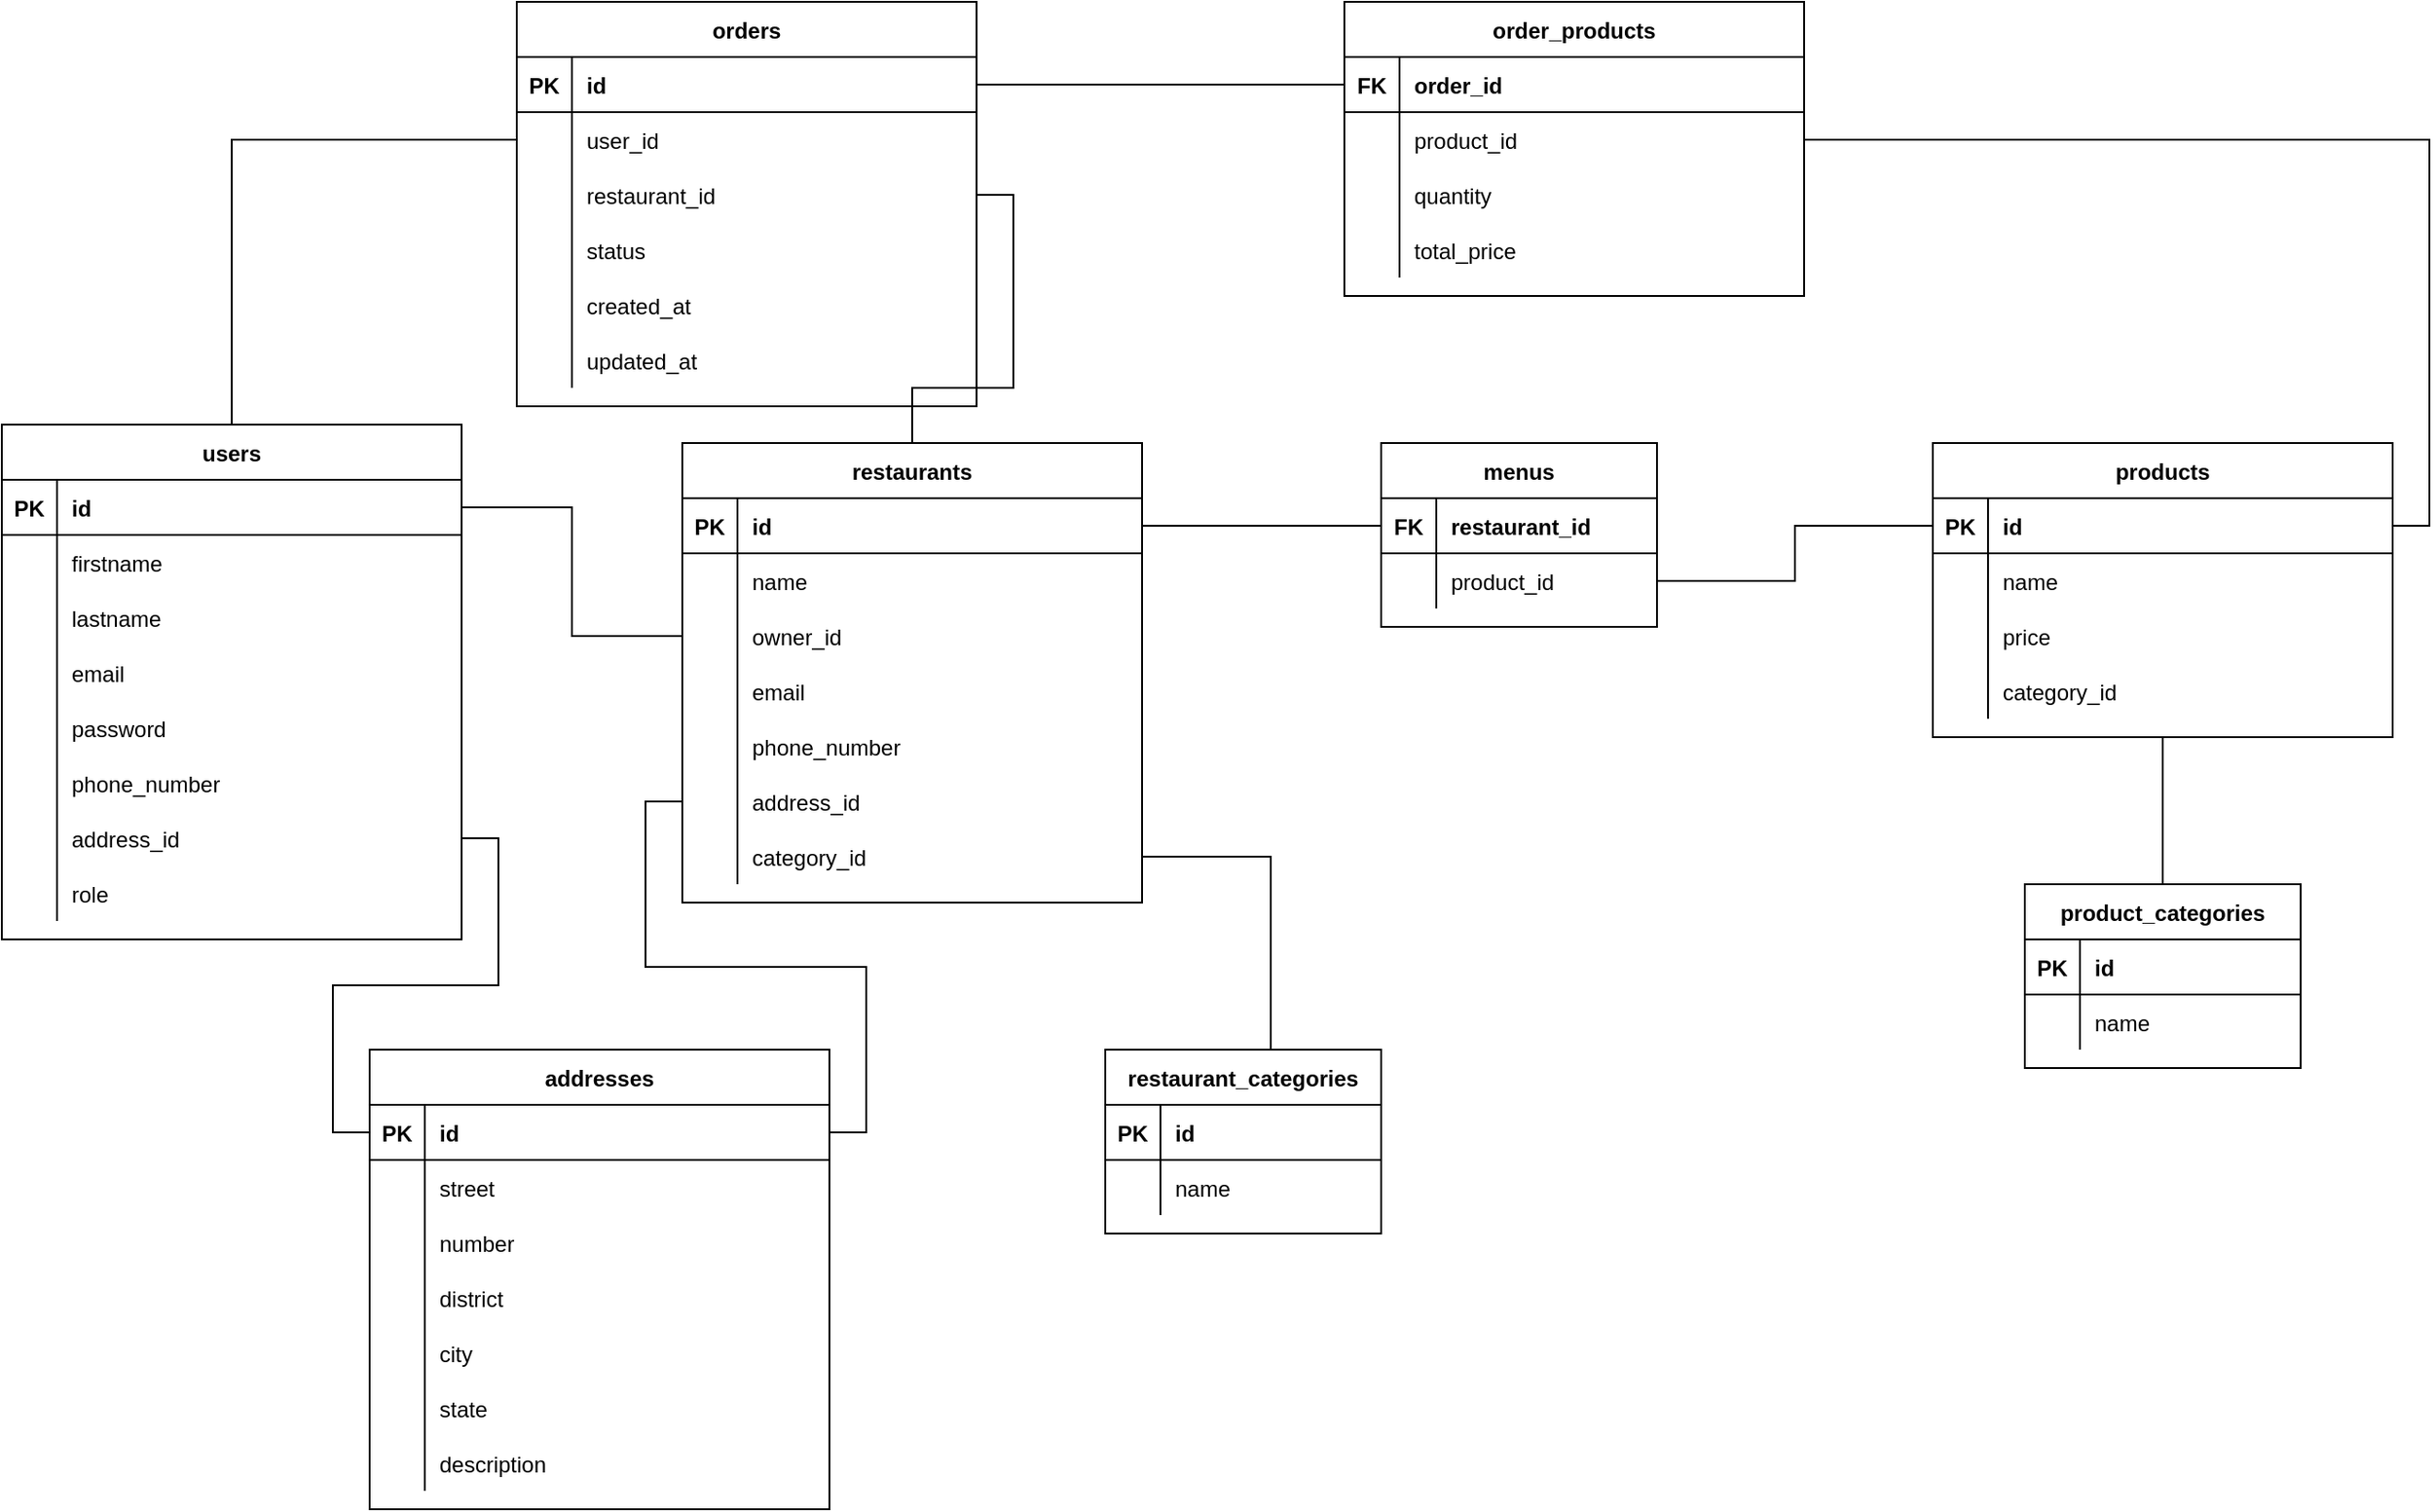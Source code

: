 <mxfile version="20.3.0" type="device"><diagram id="R2lEEEUBdFMjLlhIrx00" name="Page-1"><mxGraphModel dx="1422" dy="2005" grid="1" gridSize="10" guides="1" tooltips="1" connect="1" arrows="1" fold="1" page="1" pageScale="1" pageWidth="850" pageHeight="1100" math="0" shadow="0" extFonts="Permanent Marker^https://fonts.googleapis.com/css?family=Permanent+Marker"><root><mxCell id="0"/><mxCell id="1" parent="0"/><mxCell id="rzgzileHoGZaPPYOaRxn-5" style="edgeStyle=orthogonalEdgeStyle;rounded=0;orthogonalLoop=1;jettySize=auto;html=1;exitX=0.5;exitY=0;exitDx=0;exitDy=0;entryX=0;entryY=0.5;entryDx=0;entryDy=0;endArrow=none;endFill=0;" parent="1" source="C-vyLk0tnHw3VtMMgP7b-23" target="EgEjOuMI5N8hyrf9EpRV-122" edge="1"><mxGeometry relative="1" as="geometry"/></mxCell><mxCell id="C-vyLk0tnHw3VtMMgP7b-23" value="users" style="shape=table;startSize=30;container=1;collapsible=1;childLayout=tableLayout;fixedRows=1;rowLines=0;fontStyle=1;align=center;resizeLast=1;" parent="1" vertex="1"><mxGeometry x="120" y="120" width="250" height="280" as="geometry"/></mxCell><mxCell id="C-vyLk0tnHw3VtMMgP7b-24" value="" style="shape=partialRectangle;collapsible=0;dropTarget=0;pointerEvents=0;fillColor=none;points=[[0,0.5],[1,0.5]];portConstraint=eastwest;top=0;left=0;right=0;bottom=1;" parent="C-vyLk0tnHw3VtMMgP7b-23" vertex="1"><mxGeometry y="30" width="250" height="30" as="geometry"/></mxCell><mxCell id="C-vyLk0tnHw3VtMMgP7b-25" value="PK" style="shape=partialRectangle;overflow=hidden;connectable=0;fillColor=none;top=0;left=0;bottom=0;right=0;fontStyle=1;" parent="C-vyLk0tnHw3VtMMgP7b-24" vertex="1"><mxGeometry width="30" height="30" as="geometry"><mxRectangle width="30" height="30" as="alternateBounds"/></mxGeometry></mxCell><mxCell id="C-vyLk0tnHw3VtMMgP7b-26" value="id" style="shape=partialRectangle;overflow=hidden;connectable=0;fillColor=none;top=0;left=0;bottom=0;right=0;align=left;spacingLeft=6;fontStyle=1;" parent="C-vyLk0tnHw3VtMMgP7b-24" vertex="1"><mxGeometry x="30" width="220" height="30" as="geometry"><mxRectangle width="220" height="30" as="alternateBounds"/></mxGeometry></mxCell><mxCell id="C-vyLk0tnHw3VtMMgP7b-27" value="" style="shape=partialRectangle;collapsible=0;dropTarget=0;pointerEvents=0;fillColor=none;points=[[0,0.5],[1,0.5]];portConstraint=eastwest;top=0;left=0;right=0;bottom=0;" parent="C-vyLk0tnHw3VtMMgP7b-23" vertex="1"><mxGeometry y="60" width="250" height="30" as="geometry"/></mxCell><mxCell id="C-vyLk0tnHw3VtMMgP7b-28" value="" style="shape=partialRectangle;overflow=hidden;connectable=0;fillColor=none;top=0;left=0;bottom=0;right=0;" parent="C-vyLk0tnHw3VtMMgP7b-27" vertex="1"><mxGeometry width="30" height="30" as="geometry"><mxRectangle width="30" height="30" as="alternateBounds"/></mxGeometry></mxCell><mxCell id="C-vyLk0tnHw3VtMMgP7b-29" value="firstname" style="shape=partialRectangle;overflow=hidden;connectable=0;fillColor=none;top=0;left=0;bottom=0;right=0;align=left;spacingLeft=6;" parent="C-vyLk0tnHw3VtMMgP7b-27" vertex="1"><mxGeometry x="30" width="220" height="30" as="geometry"><mxRectangle width="220" height="30" as="alternateBounds"/></mxGeometry></mxCell><mxCell id="EgEjOuMI5N8hyrf9EpRV-8" value="" style="shape=partialRectangle;collapsible=0;dropTarget=0;pointerEvents=0;fillColor=none;points=[[0,0.5],[1,0.5]];portConstraint=eastwest;top=0;left=0;right=0;bottom=0;" parent="C-vyLk0tnHw3VtMMgP7b-23" vertex="1"><mxGeometry y="90" width="250" height="30" as="geometry"/></mxCell><mxCell id="EgEjOuMI5N8hyrf9EpRV-9" value="" style="shape=partialRectangle;overflow=hidden;connectable=0;fillColor=none;top=0;left=0;bottom=0;right=0;" parent="EgEjOuMI5N8hyrf9EpRV-8" vertex="1"><mxGeometry width="30" height="30" as="geometry"><mxRectangle width="30" height="30" as="alternateBounds"/></mxGeometry></mxCell><mxCell id="EgEjOuMI5N8hyrf9EpRV-10" value="lastname" style="shape=partialRectangle;overflow=hidden;connectable=0;fillColor=none;top=0;left=0;bottom=0;right=0;align=left;spacingLeft=6;" parent="EgEjOuMI5N8hyrf9EpRV-8" vertex="1"><mxGeometry x="30" width="220" height="30" as="geometry"><mxRectangle width="220" height="30" as="alternateBounds"/></mxGeometry></mxCell><mxCell id="EgEjOuMI5N8hyrf9EpRV-14" value="" style="shape=partialRectangle;collapsible=0;dropTarget=0;pointerEvents=0;fillColor=none;points=[[0,0.5],[1,0.5]];portConstraint=eastwest;top=0;left=0;right=0;bottom=0;" parent="C-vyLk0tnHw3VtMMgP7b-23" vertex="1"><mxGeometry y="120" width="250" height="30" as="geometry"/></mxCell><mxCell id="EgEjOuMI5N8hyrf9EpRV-15" value="" style="shape=partialRectangle;overflow=hidden;connectable=0;fillColor=none;top=0;left=0;bottom=0;right=0;" parent="EgEjOuMI5N8hyrf9EpRV-14" vertex="1"><mxGeometry width="30" height="30" as="geometry"><mxRectangle width="30" height="30" as="alternateBounds"/></mxGeometry></mxCell><mxCell id="EgEjOuMI5N8hyrf9EpRV-16" value="email" style="shape=partialRectangle;overflow=hidden;connectable=0;fillColor=none;top=0;left=0;bottom=0;right=0;align=left;spacingLeft=6;" parent="EgEjOuMI5N8hyrf9EpRV-14" vertex="1"><mxGeometry x="30" width="220" height="30" as="geometry"><mxRectangle width="220" height="30" as="alternateBounds"/></mxGeometry></mxCell><mxCell id="EgEjOuMI5N8hyrf9EpRV-17" value="" style="shape=partialRectangle;collapsible=0;dropTarget=0;pointerEvents=0;fillColor=none;points=[[0,0.5],[1,0.5]];portConstraint=eastwest;top=0;left=0;right=0;bottom=0;" parent="C-vyLk0tnHw3VtMMgP7b-23" vertex="1"><mxGeometry y="150" width="250" height="30" as="geometry"/></mxCell><mxCell id="EgEjOuMI5N8hyrf9EpRV-18" value="" style="shape=partialRectangle;overflow=hidden;connectable=0;fillColor=none;top=0;left=0;bottom=0;right=0;" parent="EgEjOuMI5N8hyrf9EpRV-17" vertex="1"><mxGeometry width="30" height="30" as="geometry"><mxRectangle width="30" height="30" as="alternateBounds"/></mxGeometry></mxCell><mxCell id="EgEjOuMI5N8hyrf9EpRV-19" value="password" style="shape=partialRectangle;overflow=hidden;connectable=0;fillColor=none;top=0;left=0;bottom=0;right=0;align=left;spacingLeft=6;" parent="EgEjOuMI5N8hyrf9EpRV-17" vertex="1"><mxGeometry x="30" width="220" height="30" as="geometry"><mxRectangle width="220" height="30" as="alternateBounds"/></mxGeometry></mxCell><mxCell id="EgEjOuMI5N8hyrf9EpRV-67" value="" style="shape=partialRectangle;collapsible=0;dropTarget=0;pointerEvents=0;fillColor=none;points=[[0,0.5],[1,0.5]];portConstraint=eastwest;top=0;left=0;right=0;bottom=0;" parent="C-vyLk0tnHw3VtMMgP7b-23" vertex="1"><mxGeometry y="180" width="250" height="30" as="geometry"/></mxCell><mxCell id="EgEjOuMI5N8hyrf9EpRV-68" value="" style="shape=partialRectangle;overflow=hidden;connectable=0;fillColor=none;top=0;left=0;bottom=0;right=0;" parent="EgEjOuMI5N8hyrf9EpRV-67" vertex="1"><mxGeometry width="30" height="30" as="geometry"><mxRectangle width="30" height="30" as="alternateBounds"/></mxGeometry></mxCell><mxCell id="EgEjOuMI5N8hyrf9EpRV-69" value="phone_number" style="shape=partialRectangle;overflow=hidden;connectable=0;fillColor=none;top=0;left=0;bottom=0;right=0;align=left;spacingLeft=6;" parent="EgEjOuMI5N8hyrf9EpRV-67" vertex="1"><mxGeometry x="30" width="220" height="30" as="geometry"><mxRectangle width="220" height="30" as="alternateBounds"/></mxGeometry></mxCell><mxCell id="EgEjOuMI5N8hyrf9EpRV-20" value="" style="shape=partialRectangle;collapsible=0;dropTarget=0;pointerEvents=0;fillColor=none;points=[[0,0.5],[1,0.5]];portConstraint=eastwest;top=0;left=0;right=0;bottom=0;" parent="C-vyLk0tnHw3VtMMgP7b-23" vertex="1"><mxGeometry y="210" width="250" height="30" as="geometry"/></mxCell><mxCell id="EgEjOuMI5N8hyrf9EpRV-21" value="" style="shape=partialRectangle;overflow=hidden;connectable=0;fillColor=none;top=0;left=0;bottom=0;right=0;" parent="EgEjOuMI5N8hyrf9EpRV-20" vertex="1"><mxGeometry width="30" height="30" as="geometry"><mxRectangle width="30" height="30" as="alternateBounds"/></mxGeometry></mxCell><mxCell id="EgEjOuMI5N8hyrf9EpRV-22" value="address_id" style="shape=partialRectangle;overflow=hidden;connectable=0;fillColor=none;top=0;left=0;bottom=0;right=0;align=left;spacingLeft=6;" parent="EgEjOuMI5N8hyrf9EpRV-20" vertex="1"><mxGeometry x="30" width="220" height="30" as="geometry"><mxRectangle width="220" height="30" as="alternateBounds"/></mxGeometry></mxCell><mxCell id="EgEjOuMI5N8hyrf9EpRV-42" value="" style="shape=partialRectangle;collapsible=0;dropTarget=0;pointerEvents=0;fillColor=none;points=[[0,0.5],[1,0.5]];portConstraint=eastwest;top=0;left=0;right=0;bottom=0;" parent="C-vyLk0tnHw3VtMMgP7b-23" vertex="1"><mxGeometry y="240" width="250" height="30" as="geometry"/></mxCell><mxCell id="EgEjOuMI5N8hyrf9EpRV-43" value="" style="shape=partialRectangle;overflow=hidden;connectable=0;fillColor=none;top=0;left=0;bottom=0;right=0;" parent="EgEjOuMI5N8hyrf9EpRV-42" vertex="1"><mxGeometry width="30" height="30" as="geometry"><mxRectangle width="30" height="30" as="alternateBounds"/></mxGeometry></mxCell><mxCell id="EgEjOuMI5N8hyrf9EpRV-44" value="role" style="shape=partialRectangle;overflow=hidden;connectable=0;fillColor=none;top=0;left=0;bottom=0;right=0;align=left;spacingLeft=6;" parent="EgEjOuMI5N8hyrf9EpRV-42" vertex="1"><mxGeometry x="30" width="220" height="30" as="geometry"><mxRectangle width="220" height="30" as="alternateBounds"/></mxGeometry></mxCell><mxCell id="rzgzileHoGZaPPYOaRxn-4" style="edgeStyle=orthogonalEdgeStyle;rounded=0;orthogonalLoop=1;jettySize=auto;html=1;entryX=1;entryY=0.5;entryDx=0;entryDy=0;endArrow=none;endFill=0;" parent="1" source="EgEjOuMI5N8hyrf9EpRV-23" target="EgEjOuMI5N8hyrf9EpRV-125" edge="1"><mxGeometry relative="1" as="geometry"><Array as="points"><mxPoint x="615" y="100"/><mxPoint x="670" y="100"/><mxPoint x="670" y="-5"/></Array></mxGeometry></mxCell><mxCell id="EgEjOuMI5N8hyrf9EpRV-23" value="restaurants" style="shape=table;startSize=30;container=1;collapsible=1;childLayout=tableLayout;fixedRows=1;rowLines=0;fontStyle=1;align=center;resizeLast=1;" parent="1" vertex="1"><mxGeometry x="490" y="130" width="250" height="250" as="geometry"/></mxCell><mxCell id="EgEjOuMI5N8hyrf9EpRV-24" value="" style="shape=partialRectangle;collapsible=0;dropTarget=0;pointerEvents=0;fillColor=none;points=[[0,0.5],[1,0.5]];portConstraint=eastwest;top=0;left=0;right=0;bottom=1;" parent="EgEjOuMI5N8hyrf9EpRV-23" vertex="1"><mxGeometry y="30" width="250" height="30" as="geometry"/></mxCell><mxCell id="EgEjOuMI5N8hyrf9EpRV-25" value="PK" style="shape=partialRectangle;overflow=hidden;connectable=0;fillColor=none;top=0;left=0;bottom=0;right=0;fontStyle=1;" parent="EgEjOuMI5N8hyrf9EpRV-24" vertex="1"><mxGeometry width="30" height="30" as="geometry"><mxRectangle width="30" height="30" as="alternateBounds"/></mxGeometry></mxCell><mxCell id="EgEjOuMI5N8hyrf9EpRV-26" value="id" style="shape=partialRectangle;overflow=hidden;connectable=0;fillColor=none;top=0;left=0;bottom=0;right=0;align=left;spacingLeft=6;fontStyle=1;" parent="EgEjOuMI5N8hyrf9EpRV-24" vertex="1"><mxGeometry x="30" width="220" height="30" as="geometry"><mxRectangle width="220" height="30" as="alternateBounds"/></mxGeometry></mxCell><mxCell id="EgEjOuMI5N8hyrf9EpRV-27" value="" style="shape=partialRectangle;collapsible=0;dropTarget=0;pointerEvents=0;fillColor=none;points=[[0,0.5],[1,0.5]];portConstraint=eastwest;top=0;left=0;right=0;bottom=0;" parent="EgEjOuMI5N8hyrf9EpRV-23" vertex="1"><mxGeometry y="60" width="250" height="30" as="geometry"/></mxCell><mxCell id="EgEjOuMI5N8hyrf9EpRV-28" value="" style="shape=partialRectangle;overflow=hidden;connectable=0;fillColor=none;top=0;left=0;bottom=0;right=0;" parent="EgEjOuMI5N8hyrf9EpRV-27" vertex="1"><mxGeometry width="30" height="30" as="geometry"><mxRectangle width="30" height="30" as="alternateBounds"/></mxGeometry></mxCell><mxCell id="EgEjOuMI5N8hyrf9EpRV-29" value="name" style="shape=partialRectangle;overflow=hidden;connectable=0;fillColor=none;top=0;left=0;bottom=0;right=0;align=left;spacingLeft=6;" parent="EgEjOuMI5N8hyrf9EpRV-27" vertex="1"><mxGeometry x="30" width="220" height="30" as="geometry"><mxRectangle width="220" height="30" as="alternateBounds"/></mxGeometry></mxCell><mxCell id="EgEjOuMI5N8hyrf9EpRV-30" value="" style="shape=partialRectangle;collapsible=0;dropTarget=0;pointerEvents=0;fillColor=none;points=[[0,0.5],[1,0.5]];portConstraint=eastwest;top=0;left=0;right=0;bottom=0;" parent="EgEjOuMI5N8hyrf9EpRV-23" vertex="1"><mxGeometry y="90" width="250" height="30" as="geometry"/></mxCell><mxCell id="EgEjOuMI5N8hyrf9EpRV-31" value="" style="shape=partialRectangle;overflow=hidden;connectable=0;fillColor=none;top=0;left=0;bottom=0;right=0;" parent="EgEjOuMI5N8hyrf9EpRV-30" vertex="1"><mxGeometry width="30" height="30" as="geometry"><mxRectangle width="30" height="30" as="alternateBounds"/></mxGeometry></mxCell><mxCell id="EgEjOuMI5N8hyrf9EpRV-32" value="owner_id" style="shape=partialRectangle;overflow=hidden;connectable=0;fillColor=none;top=0;left=0;bottom=0;right=0;align=left;spacingLeft=6;" parent="EgEjOuMI5N8hyrf9EpRV-30" vertex="1"><mxGeometry x="30" width="220" height="30" as="geometry"><mxRectangle width="220" height="30" as="alternateBounds"/></mxGeometry></mxCell><mxCell id="EgEjOuMI5N8hyrf9EpRV-33" value="" style="shape=partialRectangle;collapsible=0;dropTarget=0;pointerEvents=0;fillColor=none;points=[[0,0.5],[1,0.5]];portConstraint=eastwest;top=0;left=0;right=0;bottom=0;" parent="EgEjOuMI5N8hyrf9EpRV-23" vertex="1"><mxGeometry y="120" width="250" height="30" as="geometry"/></mxCell><mxCell id="EgEjOuMI5N8hyrf9EpRV-34" value="" style="shape=partialRectangle;overflow=hidden;connectable=0;fillColor=none;top=0;left=0;bottom=0;right=0;" parent="EgEjOuMI5N8hyrf9EpRV-33" vertex="1"><mxGeometry width="30" height="30" as="geometry"><mxRectangle width="30" height="30" as="alternateBounds"/></mxGeometry></mxCell><mxCell id="EgEjOuMI5N8hyrf9EpRV-35" value="email" style="shape=partialRectangle;overflow=hidden;connectable=0;fillColor=none;top=0;left=0;bottom=0;right=0;align=left;spacingLeft=6;" parent="EgEjOuMI5N8hyrf9EpRV-33" vertex="1"><mxGeometry x="30" width="220" height="30" as="geometry"><mxRectangle width="220" height="30" as="alternateBounds"/></mxGeometry></mxCell><mxCell id="EgEjOuMI5N8hyrf9EpRV-36" value="" style="shape=partialRectangle;collapsible=0;dropTarget=0;pointerEvents=0;fillColor=none;points=[[0,0.5],[1,0.5]];portConstraint=eastwest;top=0;left=0;right=0;bottom=0;" parent="EgEjOuMI5N8hyrf9EpRV-23" vertex="1"><mxGeometry y="150" width="250" height="30" as="geometry"/></mxCell><mxCell id="EgEjOuMI5N8hyrf9EpRV-37" value="" style="shape=partialRectangle;overflow=hidden;connectable=0;fillColor=none;top=0;left=0;bottom=0;right=0;" parent="EgEjOuMI5N8hyrf9EpRV-36" vertex="1"><mxGeometry width="30" height="30" as="geometry"><mxRectangle width="30" height="30" as="alternateBounds"/></mxGeometry></mxCell><mxCell id="EgEjOuMI5N8hyrf9EpRV-38" value="phone_number" style="shape=partialRectangle;overflow=hidden;connectable=0;fillColor=none;top=0;left=0;bottom=0;right=0;align=left;spacingLeft=6;" parent="EgEjOuMI5N8hyrf9EpRV-36" vertex="1"><mxGeometry x="30" width="220" height="30" as="geometry"><mxRectangle width="220" height="30" as="alternateBounds"/></mxGeometry></mxCell><mxCell id="EgEjOuMI5N8hyrf9EpRV-39" value="" style="shape=partialRectangle;collapsible=0;dropTarget=0;pointerEvents=0;fillColor=none;points=[[0,0.5],[1,0.5]];portConstraint=eastwest;top=0;left=0;right=0;bottom=0;" parent="EgEjOuMI5N8hyrf9EpRV-23" vertex="1"><mxGeometry y="180" width="250" height="30" as="geometry"/></mxCell><mxCell id="EgEjOuMI5N8hyrf9EpRV-40" value="" style="shape=partialRectangle;overflow=hidden;connectable=0;fillColor=none;top=0;left=0;bottom=0;right=0;" parent="EgEjOuMI5N8hyrf9EpRV-39" vertex="1"><mxGeometry width="30" height="30" as="geometry"><mxRectangle width="30" height="30" as="alternateBounds"/></mxGeometry></mxCell><mxCell id="EgEjOuMI5N8hyrf9EpRV-41" value="address_id" style="shape=partialRectangle;overflow=hidden;connectable=0;fillColor=none;top=0;left=0;bottom=0;right=0;align=left;spacingLeft=6;" parent="EgEjOuMI5N8hyrf9EpRV-39" vertex="1"><mxGeometry x="30" width="220" height="30" as="geometry"><mxRectangle width="220" height="30" as="alternateBounds"/></mxGeometry></mxCell><mxCell id="EgEjOuMI5N8hyrf9EpRV-89" value="" style="shape=partialRectangle;collapsible=0;dropTarget=0;pointerEvents=0;fillColor=none;points=[[0,0.5],[1,0.5]];portConstraint=eastwest;top=0;left=0;right=0;bottom=0;" parent="EgEjOuMI5N8hyrf9EpRV-23" vertex="1"><mxGeometry y="210" width="250" height="30" as="geometry"/></mxCell><mxCell id="EgEjOuMI5N8hyrf9EpRV-90" value="" style="shape=partialRectangle;overflow=hidden;connectable=0;fillColor=none;top=0;left=0;bottom=0;right=0;" parent="EgEjOuMI5N8hyrf9EpRV-89" vertex="1"><mxGeometry width="30" height="30" as="geometry"><mxRectangle width="30" height="30" as="alternateBounds"/></mxGeometry></mxCell><mxCell id="EgEjOuMI5N8hyrf9EpRV-91" value="category_id" style="shape=partialRectangle;overflow=hidden;connectable=0;fillColor=none;top=0;left=0;bottom=0;right=0;align=left;spacingLeft=6;" parent="EgEjOuMI5N8hyrf9EpRV-89" vertex="1"><mxGeometry x="30" width="220" height="30" as="geometry"><mxRectangle width="220" height="30" as="alternateBounds"/></mxGeometry></mxCell><mxCell id="EgEjOuMI5N8hyrf9EpRV-45" value="addresses" style="shape=table;startSize=30;container=1;collapsible=1;childLayout=tableLayout;fixedRows=1;rowLines=0;fontStyle=1;align=center;resizeLast=1;" parent="1" vertex="1"><mxGeometry x="320" y="460" width="250" height="250" as="geometry"/></mxCell><mxCell id="EgEjOuMI5N8hyrf9EpRV-46" value="" style="shape=partialRectangle;collapsible=0;dropTarget=0;pointerEvents=0;fillColor=none;points=[[0,0.5],[1,0.5]];portConstraint=eastwest;top=0;left=0;right=0;bottom=1;" parent="EgEjOuMI5N8hyrf9EpRV-45" vertex="1"><mxGeometry y="30" width="250" height="30" as="geometry"/></mxCell><mxCell id="EgEjOuMI5N8hyrf9EpRV-47" value="PK" style="shape=partialRectangle;overflow=hidden;connectable=0;fillColor=none;top=0;left=0;bottom=0;right=0;fontStyle=1;" parent="EgEjOuMI5N8hyrf9EpRV-46" vertex="1"><mxGeometry width="30" height="30" as="geometry"><mxRectangle width="30" height="30" as="alternateBounds"/></mxGeometry></mxCell><mxCell id="EgEjOuMI5N8hyrf9EpRV-48" value="id" style="shape=partialRectangle;overflow=hidden;connectable=0;fillColor=none;top=0;left=0;bottom=0;right=0;align=left;spacingLeft=6;fontStyle=1;" parent="EgEjOuMI5N8hyrf9EpRV-46" vertex="1"><mxGeometry x="30" width="220" height="30" as="geometry"><mxRectangle width="220" height="30" as="alternateBounds"/></mxGeometry></mxCell><mxCell id="EgEjOuMI5N8hyrf9EpRV-49" value="" style="shape=partialRectangle;collapsible=0;dropTarget=0;pointerEvents=0;fillColor=none;points=[[0,0.5],[1,0.5]];portConstraint=eastwest;top=0;left=0;right=0;bottom=0;" parent="EgEjOuMI5N8hyrf9EpRV-45" vertex="1"><mxGeometry y="60" width="250" height="30" as="geometry"/></mxCell><mxCell id="EgEjOuMI5N8hyrf9EpRV-50" value="" style="shape=partialRectangle;overflow=hidden;connectable=0;fillColor=none;top=0;left=0;bottom=0;right=0;" parent="EgEjOuMI5N8hyrf9EpRV-49" vertex="1"><mxGeometry width="30" height="30" as="geometry"><mxRectangle width="30" height="30" as="alternateBounds"/></mxGeometry></mxCell><mxCell id="EgEjOuMI5N8hyrf9EpRV-51" value="street" style="shape=partialRectangle;overflow=hidden;connectable=0;fillColor=none;top=0;left=0;bottom=0;right=0;align=left;spacingLeft=6;" parent="EgEjOuMI5N8hyrf9EpRV-49" vertex="1"><mxGeometry x="30" width="220" height="30" as="geometry"><mxRectangle width="220" height="30" as="alternateBounds"/></mxGeometry></mxCell><mxCell id="EgEjOuMI5N8hyrf9EpRV-52" value="" style="shape=partialRectangle;collapsible=0;dropTarget=0;pointerEvents=0;fillColor=none;points=[[0,0.5],[1,0.5]];portConstraint=eastwest;top=0;left=0;right=0;bottom=0;" parent="EgEjOuMI5N8hyrf9EpRV-45" vertex="1"><mxGeometry y="90" width="250" height="30" as="geometry"/></mxCell><mxCell id="EgEjOuMI5N8hyrf9EpRV-53" value="" style="shape=partialRectangle;overflow=hidden;connectable=0;fillColor=none;top=0;left=0;bottom=0;right=0;" parent="EgEjOuMI5N8hyrf9EpRV-52" vertex="1"><mxGeometry width="30" height="30" as="geometry"><mxRectangle width="30" height="30" as="alternateBounds"/></mxGeometry></mxCell><mxCell id="EgEjOuMI5N8hyrf9EpRV-54" value="number" style="shape=partialRectangle;overflow=hidden;connectable=0;fillColor=none;top=0;left=0;bottom=0;right=0;align=left;spacingLeft=6;" parent="EgEjOuMI5N8hyrf9EpRV-52" vertex="1"><mxGeometry x="30" width="220" height="30" as="geometry"><mxRectangle width="220" height="30" as="alternateBounds"/></mxGeometry></mxCell><mxCell id="EgEjOuMI5N8hyrf9EpRV-55" value="" style="shape=partialRectangle;collapsible=0;dropTarget=0;pointerEvents=0;fillColor=none;points=[[0,0.5],[1,0.5]];portConstraint=eastwest;top=0;left=0;right=0;bottom=0;" parent="EgEjOuMI5N8hyrf9EpRV-45" vertex="1"><mxGeometry y="120" width="250" height="30" as="geometry"/></mxCell><mxCell id="EgEjOuMI5N8hyrf9EpRV-56" value="" style="shape=partialRectangle;overflow=hidden;connectable=0;fillColor=none;top=0;left=0;bottom=0;right=0;" parent="EgEjOuMI5N8hyrf9EpRV-55" vertex="1"><mxGeometry width="30" height="30" as="geometry"><mxRectangle width="30" height="30" as="alternateBounds"/></mxGeometry></mxCell><mxCell id="EgEjOuMI5N8hyrf9EpRV-57" value="district" style="shape=partialRectangle;overflow=hidden;connectable=0;fillColor=none;top=0;left=0;bottom=0;right=0;align=left;spacingLeft=6;" parent="EgEjOuMI5N8hyrf9EpRV-55" vertex="1"><mxGeometry x="30" width="220" height="30" as="geometry"><mxRectangle width="220" height="30" as="alternateBounds"/></mxGeometry></mxCell><mxCell id="EgEjOuMI5N8hyrf9EpRV-58" value="" style="shape=partialRectangle;collapsible=0;dropTarget=0;pointerEvents=0;fillColor=none;points=[[0,0.5],[1,0.5]];portConstraint=eastwest;top=0;left=0;right=0;bottom=0;" parent="EgEjOuMI5N8hyrf9EpRV-45" vertex="1"><mxGeometry y="150" width="250" height="30" as="geometry"/></mxCell><mxCell id="EgEjOuMI5N8hyrf9EpRV-59" value="" style="shape=partialRectangle;overflow=hidden;connectable=0;fillColor=none;top=0;left=0;bottom=0;right=0;" parent="EgEjOuMI5N8hyrf9EpRV-58" vertex="1"><mxGeometry width="30" height="30" as="geometry"><mxRectangle width="30" height="30" as="alternateBounds"/></mxGeometry></mxCell><mxCell id="EgEjOuMI5N8hyrf9EpRV-60" value="city" style="shape=partialRectangle;overflow=hidden;connectable=0;fillColor=none;top=0;left=0;bottom=0;right=0;align=left;spacingLeft=6;" parent="EgEjOuMI5N8hyrf9EpRV-58" vertex="1"><mxGeometry x="30" width="220" height="30" as="geometry"><mxRectangle width="220" height="30" as="alternateBounds"/></mxGeometry></mxCell><mxCell id="EgEjOuMI5N8hyrf9EpRV-61" value="" style="shape=partialRectangle;collapsible=0;dropTarget=0;pointerEvents=0;fillColor=none;points=[[0,0.5],[1,0.5]];portConstraint=eastwest;top=0;left=0;right=0;bottom=0;" parent="EgEjOuMI5N8hyrf9EpRV-45" vertex="1"><mxGeometry y="180" width="250" height="30" as="geometry"/></mxCell><mxCell id="EgEjOuMI5N8hyrf9EpRV-62" value="" style="shape=partialRectangle;overflow=hidden;connectable=0;fillColor=none;top=0;left=0;bottom=0;right=0;" parent="EgEjOuMI5N8hyrf9EpRV-61" vertex="1"><mxGeometry width="30" height="30" as="geometry"><mxRectangle width="30" height="30" as="alternateBounds"/></mxGeometry></mxCell><mxCell id="EgEjOuMI5N8hyrf9EpRV-63" value="state" style="shape=partialRectangle;overflow=hidden;connectable=0;fillColor=none;top=0;left=0;bottom=0;right=0;align=left;spacingLeft=6;" parent="EgEjOuMI5N8hyrf9EpRV-61" vertex="1"><mxGeometry x="30" width="220" height="30" as="geometry"><mxRectangle width="220" height="30" as="alternateBounds"/></mxGeometry></mxCell><mxCell id="EgEjOuMI5N8hyrf9EpRV-64" value="" style="shape=partialRectangle;collapsible=0;dropTarget=0;pointerEvents=0;fillColor=none;points=[[0,0.5],[1,0.5]];portConstraint=eastwest;top=0;left=0;right=0;bottom=0;" parent="EgEjOuMI5N8hyrf9EpRV-45" vertex="1"><mxGeometry y="210" width="250" height="30" as="geometry"/></mxCell><mxCell id="EgEjOuMI5N8hyrf9EpRV-65" value="" style="shape=partialRectangle;overflow=hidden;connectable=0;fillColor=none;top=0;left=0;bottom=0;right=0;" parent="EgEjOuMI5N8hyrf9EpRV-64" vertex="1"><mxGeometry width="30" height="30" as="geometry"><mxRectangle width="30" height="30" as="alternateBounds"/></mxGeometry></mxCell><mxCell id="EgEjOuMI5N8hyrf9EpRV-66" value="description" style="shape=partialRectangle;overflow=hidden;connectable=0;fillColor=none;top=0;left=0;bottom=0;right=0;align=left;spacingLeft=6;" parent="EgEjOuMI5N8hyrf9EpRV-64" vertex="1"><mxGeometry x="30" width="220" height="30" as="geometry"><mxRectangle width="220" height="30" as="alternateBounds"/></mxGeometry></mxCell><mxCell id="EgEjOuMI5N8hyrf9EpRV-70" value="menus" style="shape=table;startSize=30;container=1;collapsible=1;childLayout=tableLayout;fixedRows=1;rowLines=0;fontStyle=1;align=center;resizeLast=1;" parent="1" vertex="1"><mxGeometry x="870" y="130" width="150.0" height="100" as="geometry"/></mxCell><mxCell id="EgEjOuMI5N8hyrf9EpRV-71" value="" style="shape=partialRectangle;collapsible=0;dropTarget=0;pointerEvents=0;fillColor=none;points=[[0,0.5],[1,0.5]];portConstraint=eastwest;top=0;left=0;right=0;bottom=1;" parent="EgEjOuMI5N8hyrf9EpRV-70" vertex="1"><mxGeometry y="30" width="150.0" height="30" as="geometry"/></mxCell><mxCell id="EgEjOuMI5N8hyrf9EpRV-72" value="FK" style="shape=partialRectangle;overflow=hidden;connectable=0;fillColor=none;top=0;left=0;bottom=0;right=0;fontStyle=1;" parent="EgEjOuMI5N8hyrf9EpRV-71" vertex="1"><mxGeometry width="30" height="30" as="geometry"><mxRectangle width="30" height="30" as="alternateBounds"/></mxGeometry></mxCell><mxCell id="EgEjOuMI5N8hyrf9EpRV-73" value="restaurant_id" style="shape=partialRectangle;overflow=hidden;connectable=0;fillColor=none;top=0;left=0;bottom=0;right=0;align=left;spacingLeft=6;fontStyle=1;" parent="EgEjOuMI5N8hyrf9EpRV-71" vertex="1"><mxGeometry x="30" width="120.0" height="30" as="geometry"><mxRectangle width="120.0" height="30" as="alternateBounds"/></mxGeometry></mxCell><mxCell id="EgEjOuMI5N8hyrf9EpRV-74" value="" style="shape=partialRectangle;collapsible=0;dropTarget=0;pointerEvents=0;fillColor=none;points=[[0,0.5],[1,0.5]];portConstraint=eastwest;top=0;left=0;right=0;bottom=0;" parent="EgEjOuMI5N8hyrf9EpRV-70" vertex="1"><mxGeometry y="60" width="150.0" height="30" as="geometry"/></mxCell><mxCell id="EgEjOuMI5N8hyrf9EpRV-75" value="" style="shape=partialRectangle;overflow=hidden;connectable=0;fillColor=none;top=0;left=0;bottom=0;right=0;" parent="EgEjOuMI5N8hyrf9EpRV-74" vertex="1"><mxGeometry width="30" height="30" as="geometry"><mxRectangle width="30" height="30" as="alternateBounds"/></mxGeometry></mxCell><mxCell id="EgEjOuMI5N8hyrf9EpRV-76" value="product_id" style="shape=partialRectangle;overflow=hidden;connectable=0;fillColor=none;top=0;left=0;bottom=0;right=0;align=left;spacingLeft=6;" parent="EgEjOuMI5N8hyrf9EpRV-74" vertex="1"><mxGeometry x="30" width="120.0" height="30" as="geometry"><mxRectangle width="120.0" height="30" as="alternateBounds"/></mxGeometry></mxCell><mxCell id="EgEjOuMI5N8hyrf9EpRV-93" value="order_products" style="shape=table;startSize=30;container=1;collapsible=1;childLayout=tableLayout;fixedRows=1;rowLines=0;fontStyle=1;align=center;resizeLast=1;" parent="1" vertex="1"><mxGeometry x="850" y="-110" width="250" height="160" as="geometry"/></mxCell><mxCell id="EgEjOuMI5N8hyrf9EpRV-94" value="" style="shape=partialRectangle;collapsible=0;dropTarget=0;pointerEvents=0;fillColor=none;points=[[0,0.5],[1,0.5]];portConstraint=eastwest;top=0;left=0;right=0;bottom=1;" parent="EgEjOuMI5N8hyrf9EpRV-93" vertex="1"><mxGeometry y="30" width="250" height="30" as="geometry"/></mxCell><mxCell id="EgEjOuMI5N8hyrf9EpRV-95" value="FK" style="shape=partialRectangle;overflow=hidden;connectable=0;fillColor=none;top=0;left=0;bottom=0;right=0;fontStyle=1;" parent="EgEjOuMI5N8hyrf9EpRV-94" vertex="1"><mxGeometry width="30" height="30" as="geometry"><mxRectangle width="30" height="30" as="alternateBounds"/></mxGeometry></mxCell><mxCell id="EgEjOuMI5N8hyrf9EpRV-96" value="order_id" style="shape=partialRectangle;overflow=hidden;connectable=0;fillColor=none;top=0;left=0;bottom=0;right=0;align=left;spacingLeft=6;fontStyle=1;" parent="EgEjOuMI5N8hyrf9EpRV-94" vertex="1"><mxGeometry x="30" width="220" height="30" as="geometry"><mxRectangle width="220" height="30" as="alternateBounds"/></mxGeometry></mxCell><mxCell id="EgEjOuMI5N8hyrf9EpRV-97" value="" style="shape=partialRectangle;collapsible=0;dropTarget=0;pointerEvents=0;fillColor=none;points=[[0,0.5],[1,0.5]];portConstraint=eastwest;top=0;left=0;right=0;bottom=0;" parent="EgEjOuMI5N8hyrf9EpRV-93" vertex="1"><mxGeometry y="60" width="250" height="30" as="geometry"/></mxCell><mxCell id="EgEjOuMI5N8hyrf9EpRV-98" value="" style="shape=partialRectangle;overflow=hidden;connectable=0;fillColor=none;top=0;left=0;bottom=0;right=0;" parent="EgEjOuMI5N8hyrf9EpRV-97" vertex="1"><mxGeometry width="30" height="30" as="geometry"><mxRectangle width="30" height="30" as="alternateBounds"/></mxGeometry></mxCell><mxCell id="EgEjOuMI5N8hyrf9EpRV-99" value="product_id" style="shape=partialRectangle;overflow=hidden;connectable=0;fillColor=none;top=0;left=0;bottom=0;right=0;align=left;spacingLeft=6;" parent="EgEjOuMI5N8hyrf9EpRV-97" vertex="1"><mxGeometry x="30" width="220" height="30" as="geometry"><mxRectangle width="220" height="30" as="alternateBounds"/></mxGeometry></mxCell><mxCell id="EgEjOuMI5N8hyrf9EpRV-100" value="" style="shape=partialRectangle;collapsible=0;dropTarget=0;pointerEvents=0;fillColor=none;points=[[0,0.5],[1,0.5]];portConstraint=eastwest;top=0;left=0;right=0;bottom=0;" parent="EgEjOuMI5N8hyrf9EpRV-93" vertex="1"><mxGeometry y="90" width="250" height="30" as="geometry"/></mxCell><mxCell id="EgEjOuMI5N8hyrf9EpRV-101" value="" style="shape=partialRectangle;overflow=hidden;connectable=0;fillColor=none;top=0;left=0;bottom=0;right=0;" parent="EgEjOuMI5N8hyrf9EpRV-100" vertex="1"><mxGeometry width="30" height="30" as="geometry"><mxRectangle width="30" height="30" as="alternateBounds"/></mxGeometry></mxCell><mxCell id="EgEjOuMI5N8hyrf9EpRV-102" value="quantity" style="shape=partialRectangle;overflow=hidden;connectable=0;fillColor=none;top=0;left=0;bottom=0;right=0;align=left;spacingLeft=6;" parent="EgEjOuMI5N8hyrf9EpRV-100" vertex="1"><mxGeometry x="30" width="220" height="30" as="geometry"><mxRectangle width="220" height="30" as="alternateBounds"/></mxGeometry></mxCell><mxCell id="EgEjOuMI5N8hyrf9EpRV-149" value="" style="shape=partialRectangle;collapsible=0;dropTarget=0;pointerEvents=0;fillColor=none;points=[[0,0.5],[1,0.5]];portConstraint=eastwest;top=0;left=0;right=0;bottom=0;" parent="EgEjOuMI5N8hyrf9EpRV-93" vertex="1"><mxGeometry y="120" width="250" height="30" as="geometry"/></mxCell><mxCell id="EgEjOuMI5N8hyrf9EpRV-150" value="" style="shape=partialRectangle;overflow=hidden;connectable=0;fillColor=none;top=0;left=0;bottom=0;right=0;" parent="EgEjOuMI5N8hyrf9EpRV-149" vertex="1"><mxGeometry width="30" height="30" as="geometry"><mxRectangle width="30" height="30" as="alternateBounds"/></mxGeometry></mxCell><mxCell id="EgEjOuMI5N8hyrf9EpRV-151" value="total_price" style="shape=partialRectangle;overflow=hidden;connectable=0;fillColor=none;top=0;left=0;bottom=0;right=0;align=left;spacingLeft=6;" parent="EgEjOuMI5N8hyrf9EpRV-149" vertex="1"><mxGeometry x="30" width="220" height="30" as="geometry"><mxRectangle width="220" height="30" as="alternateBounds"/></mxGeometry></mxCell><mxCell id="EgEjOuMI5N8hyrf9EpRV-103" value="products" style="shape=table;startSize=30;container=1;collapsible=1;childLayout=tableLayout;fixedRows=1;rowLines=0;fontStyle=1;align=center;resizeLast=1;" parent="1" vertex="1"><mxGeometry x="1170" y="130" width="250" height="160" as="geometry"/></mxCell><mxCell id="EgEjOuMI5N8hyrf9EpRV-104" value="" style="shape=partialRectangle;collapsible=0;dropTarget=0;pointerEvents=0;fillColor=none;points=[[0,0.5],[1,0.5]];portConstraint=eastwest;top=0;left=0;right=0;bottom=1;" parent="EgEjOuMI5N8hyrf9EpRV-103" vertex="1"><mxGeometry y="30" width="250" height="30" as="geometry"/></mxCell><mxCell id="EgEjOuMI5N8hyrf9EpRV-105" value="PK" style="shape=partialRectangle;overflow=hidden;connectable=0;fillColor=none;top=0;left=0;bottom=0;right=0;fontStyle=1;" parent="EgEjOuMI5N8hyrf9EpRV-104" vertex="1"><mxGeometry width="30" height="30" as="geometry"><mxRectangle width="30" height="30" as="alternateBounds"/></mxGeometry></mxCell><mxCell id="EgEjOuMI5N8hyrf9EpRV-106" value="id" style="shape=partialRectangle;overflow=hidden;connectable=0;fillColor=none;top=0;left=0;bottom=0;right=0;align=left;spacingLeft=6;fontStyle=1;" parent="EgEjOuMI5N8hyrf9EpRV-104" vertex="1"><mxGeometry x="30" width="220" height="30" as="geometry"><mxRectangle width="220" height="30" as="alternateBounds"/></mxGeometry></mxCell><mxCell id="EgEjOuMI5N8hyrf9EpRV-107" value="" style="shape=partialRectangle;collapsible=0;dropTarget=0;pointerEvents=0;fillColor=none;points=[[0,0.5],[1,0.5]];portConstraint=eastwest;top=0;left=0;right=0;bottom=0;" parent="EgEjOuMI5N8hyrf9EpRV-103" vertex="1"><mxGeometry y="60" width="250" height="30" as="geometry"/></mxCell><mxCell id="EgEjOuMI5N8hyrf9EpRV-108" value="" style="shape=partialRectangle;overflow=hidden;connectable=0;fillColor=none;top=0;left=0;bottom=0;right=0;" parent="EgEjOuMI5N8hyrf9EpRV-107" vertex="1"><mxGeometry width="30" height="30" as="geometry"><mxRectangle width="30" height="30" as="alternateBounds"/></mxGeometry></mxCell><mxCell id="EgEjOuMI5N8hyrf9EpRV-109" value="name" style="shape=partialRectangle;overflow=hidden;connectable=0;fillColor=none;top=0;left=0;bottom=0;right=0;align=left;spacingLeft=6;" parent="EgEjOuMI5N8hyrf9EpRV-107" vertex="1"><mxGeometry x="30" width="220" height="30" as="geometry"><mxRectangle width="220" height="30" as="alternateBounds"/></mxGeometry></mxCell><mxCell id="EgEjOuMI5N8hyrf9EpRV-110" value="" style="shape=partialRectangle;collapsible=0;dropTarget=0;pointerEvents=0;fillColor=none;points=[[0,0.5],[1,0.5]];portConstraint=eastwest;top=0;left=0;right=0;bottom=0;" parent="EgEjOuMI5N8hyrf9EpRV-103" vertex="1"><mxGeometry y="90" width="250" height="30" as="geometry"/></mxCell><mxCell id="EgEjOuMI5N8hyrf9EpRV-111" value="" style="shape=partialRectangle;overflow=hidden;connectable=0;fillColor=none;top=0;left=0;bottom=0;right=0;" parent="EgEjOuMI5N8hyrf9EpRV-110" vertex="1"><mxGeometry width="30" height="30" as="geometry"><mxRectangle width="30" height="30" as="alternateBounds"/></mxGeometry></mxCell><mxCell id="EgEjOuMI5N8hyrf9EpRV-112" value="price" style="shape=partialRectangle;overflow=hidden;connectable=0;fillColor=none;top=0;left=0;bottom=0;right=0;align=left;spacingLeft=6;" parent="EgEjOuMI5N8hyrf9EpRV-110" vertex="1"><mxGeometry x="30" width="220" height="30" as="geometry"><mxRectangle width="220" height="30" as="alternateBounds"/></mxGeometry></mxCell><mxCell id="rzgzileHoGZaPPYOaRxn-21" value="" style="shape=partialRectangle;collapsible=0;dropTarget=0;pointerEvents=0;fillColor=none;points=[[0,0.5],[1,0.5]];portConstraint=eastwest;top=0;left=0;right=0;bottom=0;" parent="EgEjOuMI5N8hyrf9EpRV-103" vertex="1"><mxGeometry y="120" width="250" height="30" as="geometry"/></mxCell><mxCell id="rzgzileHoGZaPPYOaRxn-22" value="" style="shape=partialRectangle;overflow=hidden;connectable=0;fillColor=none;top=0;left=0;bottom=0;right=0;" parent="rzgzileHoGZaPPYOaRxn-21" vertex="1"><mxGeometry width="30" height="30" as="geometry"><mxRectangle width="30" height="30" as="alternateBounds"/></mxGeometry></mxCell><mxCell id="rzgzileHoGZaPPYOaRxn-23" value="category_id" style="shape=partialRectangle;overflow=hidden;connectable=0;fillColor=none;top=0;left=0;bottom=0;right=0;align=left;spacingLeft=6;" parent="rzgzileHoGZaPPYOaRxn-21" vertex="1"><mxGeometry x="30" width="220" height="30" as="geometry"><mxRectangle width="220" height="30" as="alternateBounds"/></mxGeometry></mxCell><mxCell id="EgEjOuMI5N8hyrf9EpRV-114" style="edgeStyle=orthogonalEdgeStyle;rounded=0;orthogonalLoop=1;jettySize=auto;html=1;entryX=0;entryY=0.5;entryDx=0;entryDy=0;endArrow=none;endFill=0;" parent="1" source="EgEjOuMI5N8hyrf9EpRV-24" target="EgEjOuMI5N8hyrf9EpRV-71" edge="1"><mxGeometry relative="1" as="geometry"/></mxCell><mxCell id="EgEjOuMI5N8hyrf9EpRV-116" style="edgeStyle=orthogonalEdgeStyle;rounded=0;orthogonalLoop=1;jettySize=auto;html=1;endArrow=none;endFill=0;" parent="1" source="EgEjOuMI5N8hyrf9EpRV-74" target="EgEjOuMI5N8hyrf9EpRV-104" edge="1"><mxGeometry relative="1" as="geometry"/></mxCell><mxCell id="EgEjOuMI5N8hyrf9EpRV-117" style="edgeStyle=orthogonalEdgeStyle;rounded=0;orthogonalLoop=1;jettySize=auto;html=1;exitX=1;exitY=0.5;exitDx=0;exitDy=0;entryX=1;entryY=0.5;entryDx=0;entryDy=0;endArrow=none;endFill=0;" parent="1" source="EgEjOuMI5N8hyrf9EpRV-104" target="EgEjOuMI5N8hyrf9EpRV-97" edge="1"><mxGeometry relative="1" as="geometry"/></mxCell><mxCell id="EgEjOuMI5N8hyrf9EpRV-118" value="orders" style="shape=table;startSize=30;container=1;collapsible=1;childLayout=tableLayout;fixedRows=1;rowLines=0;fontStyle=1;align=center;resizeLast=1;" parent="1" vertex="1"><mxGeometry x="400" y="-110" width="250" height="220" as="geometry"/></mxCell><mxCell id="EgEjOuMI5N8hyrf9EpRV-119" value="" style="shape=partialRectangle;collapsible=0;dropTarget=0;pointerEvents=0;fillColor=none;points=[[0,0.5],[1,0.5]];portConstraint=eastwest;top=0;left=0;right=0;bottom=1;" parent="EgEjOuMI5N8hyrf9EpRV-118" vertex="1"><mxGeometry y="30" width="250" height="30" as="geometry"/></mxCell><mxCell id="EgEjOuMI5N8hyrf9EpRV-120" value="PK" style="shape=partialRectangle;overflow=hidden;connectable=0;fillColor=none;top=0;left=0;bottom=0;right=0;fontStyle=1;" parent="EgEjOuMI5N8hyrf9EpRV-119" vertex="1"><mxGeometry width="30" height="30" as="geometry"><mxRectangle width="30" height="30" as="alternateBounds"/></mxGeometry></mxCell><mxCell id="EgEjOuMI5N8hyrf9EpRV-121" value="id" style="shape=partialRectangle;overflow=hidden;connectable=0;fillColor=none;top=0;left=0;bottom=0;right=0;align=left;spacingLeft=6;fontStyle=1;" parent="EgEjOuMI5N8hyrf9EpRV-119" vertex="1"><mxGeometry x="30" width="220" height="30" as="geometry"><mxRectangle width="220" height="30" as="alternateBounds"/></mxGeometry></mxCell><mxCell id="EgEjOuMI5N8hyrf9EpRV-122" value="" style="shape=partialRectangle;collapsible=0;dropTarget=0;pointerEvents=0;fillColor=none;points=[[0,0.5],[1,0.5]];portConstraint=eastwest;top=0;left=0;right=0;bottom=0;" parent="EgEjOuMI5N8hyrf9EpRV-118" vertex="1"><mxGeometry y="60" width="250" height="30" as="geometry"/></mxCell><mxCell id="EgEjOuMI5N8hyrf9EpRV-123" value="" style="shape=partialRectangle;overflow=hidden;connectable=0;fillColor=none;top=0;left=0;bottom=0;right=0;" parent="EgEjOuMI5N8hyrf9EpRV-122" vertex="1"><mxGeometry width="30" height="30" as="geometry"><mxRectangle width="30" height="30" as="alternateBounds"/></mxGeometry></mxCell><mxCell id="EgEjOuMI5N8hyrf9EpRV-124" value="user_id" style="shape=partialRectangle;overflow=hidden;connectable=0;fillColor=none;top=0;left=0;bottom=0;right=0;align=left;spacingLeft=6;" parent="EgEjOuMI5N8hyrf9EpRV-122" vertex="1"><mxGeometry x="30" width="220" height="30" as="geometry"><mxRectangle width="220" height="30" as="alternateBounds"/></mxGeometry></mxCell><mxCell id="EgEjOuMI5N8hyrf9EpRV-125" value="" style="shape=partialRectangle;collapsible=0;dropTarget=0;pointerEvents=0;fillColor=none;points=[[0,0.5],[1,0.5]];portConstraint=eastwest;top=0;left=0;right=0;bottom=0;" parent="EgEjOuMI5N8hyrf9EpRV-118" vertex="1"><mxGeometry y="90" width="250" height="30" as="geometry"/></mxCell><mxCell id="EgEjOuMI5N8hyrf9EpRV-126" value="" style="shape=partialRectangle;overflow=hidden;connectable=0;fillColor=none;top=0;left=0;bottom=0;right=0;" parent="EgEjOuMI5N8hyrf9EpRV-125" vertex="1"><mxGeometry width="30" height="30" as="geometry"><mxRectangle width="30" height="30" as="alternateBounds"/></mxGeometry></mxCell><mxCell id="EgEjOuMI5N8hyrf9EpRV-127" value="restaurant_id" style="shape=partialRectangle;overflow=hidden;connectable=0;fillColor=none;top=0;left=0;bottom=0;right=0;align=left;spacingLeft=6;" parent="EgEjOuMI5N8hyrf9EpRV-125" vertex="1"><mxGeometry x="30" width="220" height="30" as="geometry"><mxRectangle width="220" height="30" as="alternateBounds"/></mxGeometry></mxCell><mxCell id="cqdSlsku-BoPm3_ppLT3-1" value="" style="shape=partialRectangle;collapsible=0;dropTarget=0;pointerEvents=0;fillColor=none;points=[[0,0.5],[1,0.5]];portConstraint=eastwest;top=0;left=0;right=0;bottom=0;" vertex="1" parent="EgEjOuMI5N8hyrf9EpRV-118"><mxGeometry y="120" width="250" height="30" as="geometry"/></mxCell><mxCell id="cqdSlsku-BoPm3_ppLT3-2" value="" style="shape=partialRectangle;overflow=hidden;connectable=0;fillColor=none;top=0;left=0;bottom=0;right=0;" vertex="1" parent="cqdSlsku-BoPm3_ppLT3-1"><mxGeometry width="30" height="30" as="geometry"><mxRectangle width="30" height="30" as="alternateBounds"/></mxGeometry></mxCell><mxCell id="cqdSlsku-BoPm3_ppLT3-3" value="status" style="shape=partialRectangle;overflow=hidden;connectable=0;fillColor=none;top=0;left=0;bottom=0;right=0;align=left;spacingLeft=6;" vertex="1" parent="cqdSlsku-BoPm3_ppLT3-1"><mxGeometry x="30" width="220" height="30" as="geometry"><mxRectangle width="220" height="30" as="alternateBounds"/></mxGeometry></mxCell><mxCell id="EgEjOuMI5N8hyrf9EpRV-142" value="" style="shape=partialRectangle;collapsible=0;dropTarget=0;pointerEvents=0;fillColor=none;points=[[0,0.5],[1,0.5]];portConstraint=eastwest;top=0;left=0;right=0;bottom=0;" parent="EgEjOuMI5N8hyrf9EpRV-118" vertex="1"><mxGeometry y="150" width="250" height="30" as="geometry"/></mxCell><mxCell id="EgEjOuMI5N8hyrf9EpRV-143" value="" style="shape=partialRectangle;overflow=hidden;connectable=0;fillColor=none;top=0;left=0;bottom=0;right=0;" parent="EgEjOuMI5N8hyrf9EpRV-142" vertex="1"><mxGeometry width="30" height="30" as="geometry"><mxRectangle width="30" height="30" as="alternateBounds"/></mxGeometry></mxCell><mxCell id="EgEjOuMI5N8hyrf9EpRV-144" value="created_at" style="shape=partialRectangle;overflow=hidden;connectable=0;fillColor=none;top=0;left=0;bottom=0;right=0;align=left;spacingLeft=6;" parent="EgEjOuMI5N8hyrf9EpRV-142" vertex="1"><mxGeometry x="30" width="220" height="30" as="geometry"><mxRectangle width="220" height="30" as="alternateBounds"/></mxGeometry></mxCell><mxCell id="EgEjOuMI5N8hyrf9EpRV-145" value="" style="shape=partialRectangle;collapsible=0;dropTarget=0;pointerEvents=0;fillColor=none;points=[[0,0.5],[1,0.5]];portConstraint=eastwest;top=0;left=0;right=0;bottom=0;" parent="EgEjOuMI5N8hyrf9EpRV-118" vertex="1"><mxGeometry y="180" width="250" height="30" as="geometry"/></mxCell><mxCell id="EgEjOuMI5N8hyrf9EpRV-146" value="" style="shape=partialRectangle;overflow=hidden;connectable=0;fillColor=none;top=0;left=0;bottom=0;right=0;" parent="EgEjOuMI5N8hyrf9EpRV-145" vertex="1"><mxGeometry width="30" height="30" as="geometry"><mxRectangle width="30" height="30" as="alternateBounds"/></mxGeometry></mxCell><mxCell id="EgEjOuMI5N8hyrf9EpRV-147" value="updated_at" style="shape=partialRectangle;overflow=hidden;connectable=0;fillColor=none;top=0;left=0;bottom=0;right=0;align=left;spacingLeft=6;" parent="EgEjOuMI5N8hyrf9EpRV-145" vertex="1"><mxGeometry x="30" width="220" height="30" as="geometry"><mxRectangle width="220" height="30" as="alternateBounds"/></mxGeometry></mxCell><mxCell id="EgEjOuMI5N8hyrf9EpRV-148" style="edgeStyle=orthogonalEdgeStyle;rounded=0;orthogonalLoop=1;jettySize=auto;html=1;endArrow=none;endFill=0;" parent="1" source="EgEjOuMI5N8hyrf9EpRV-94" target="EgEjOuMI5N8hyrf9EpRV-119" edge="1"><mxGeometry relative="1" as="geometry"/></mxCell><mxCell id="rzgzileHoGZaPPYOaRxn-1" style="edgeStyle=orthogonalEdgeStyle;rounded=0;orthogonalLoop=1;jettySize=auto;html=1;exitX=1;exitY=0.5;exitDx=0;exitDy=0;entryX=0;entryY=0.5;entryDx=0;entryDy=0;endArrow=none;endFill=0;" parent="1" source="C-vyLk0tnHw3VtMMgP7b-24" target="EgEjOuMI5N8hyrf9EpRV-30" edge="1"><mxGeometry relative="1" as="geometry"/></mxCell><mxCell id="rzgzileHoGZaPPYOaRxn-2" style="edgeStyle=orthogonalEdgeStyle;rounded=0;orthogonalLoop=1;jettySize=auto;html=1;entryX=0;entryY=0.5;entryDx=0;entryDy=0;endArrow=none;endFill=0;" parent="1" source="EgEjOuMI5N8hyrf9EpRV-20" target="EgEjOuMI5N8hyrf9EpRV-46" edge="1"><mxGeometry relative="1" as="geometry"/></mxCell><mxCell id="rzgzileHoGZaPPYOaRxn-3" style="edgeStyle=orthogonalEdgeStyle;rounded=0;orthogonalLoop=1;jettySize=auto;html=1;exitX=0;exitY=0.5;exitDx=0;exitDy=0;entryX=1;entryY=0.5;entryDx=0;entryDy=0;endArrow=none;endFill=0;" parent="1" source="EgEjOuMI5N8hyrf9EpRV-39" target="EgEjOuMI5N8hyrf9EpRV-46" edge="1"><mxGeometry relative="1" as="geometry"/></mxCell><mxCell id="rzgzileHoGZaPPYOaRxn-6" value="restaurant_categories" style="shape=table;startSize=30;container=1;collapsible=1;childLayout=tableLayout;fixedRows=1;rowLines=0;fontStyle=1;align=center;resizeLast=1;" parent="1" vertex="1"><mxGeometry x="720" y="460" width="150.0" height="100" as="geometry"/></mxCell><mxCell id="rzgzileHoGZaPPYOaRxn-7" value="" style="shape=partialRectangle;collapsible=0;dropTarget=0;pointerEvents=0;fillColor=none;points=[[0,0.5],[1,0.5]];portConstraint=eastwest;top=0;left=0;right=0;bottom=1;" parent="rzgzileHoGZaPPYOaRxn-6" vertex="1"><mxGeometry y="30" width="150.0" height="30" as="geometry"/></mxCell><mxCell id="rzgzileHoGZaPPYOaRxn-8" value="PK" style="shape=partialRectangle;overflow=hidden;connectable=0;fillColor=none;top=0;left=0;bottom=0;right=0;fontStyle=1;" parent="rzgzileHoGZaPPYOaRxn-7" vertex="1"><mxGeometry width="30" height="30" as="geometry"><mxRectangle width="30" height="30" as="alternateBounds"/></mxGeometry></mxCell><mxCell id="rzgzileHoGZaPPYOaRxn-9" value="id" style="shape=partialRectangle;overflow=hidden;connectable=0;fillColor=none;top=0;left=0;bottom=0;right=0;align=left;spacingLeft=6;fontStyle=1;" parent="rzgzileHoGZaPPYOaRxn-7" vertex="1"><mxGeometry x="30" width="120.0" height="30" as="geometry"><mxRectangle width="120.0" height="30" as="alternateBounds"/></mxGeometry></mxCell><mxCell id="rzgzileHoGZaPPYOaRxn-10" value="" style="shape=partialRectangle;collapsible=0;dropTarget=0;pointerEvents=0;fillColor=none;points=[[0,0.5],[1,0.5]];portConstraint=eastwest;top=0;left=0;right=0;bottom=0;" parent="rzgzileHoGZaPPYOaRxn-6" vertex="1"><mxGeometry y="60" width="150.0" height="30" as="geometry"/></mxCell><mxCell id="rzgzileHoGZaPPYOaRxn-11" value="" style="shape=partialRectangle;overflow=hidden;connectable=0;fillColor=none;top=0;left=0;bottom=0;right=0;" parent="rzgzileHoGZaPPYOaRxn-10" vertex="1"><mxGeometry width="30" height="30" as="geometry"><mxRectangle width="30" height="30" as="alternateBounds"/></mxGeometry></mxCell><mxCell id="rzgzileHoGZaPPYOaRxn-12" value="name" style="shape=partialRectangle;overflow=hidden;connectable=0;fillColor=none;top=0;left=0;bottom=0;right=0;align=left;spacingLeft=6;" parent="rzgzileHoGZaPPYOaRxn-10" vertex="1"><mxGeometry x="30" width="120.0" height="30" as="geometry"><mxRectangle width="120.0" height="30" as="alternateBounds"/></mxGeometry></mxCell><mxCell id="rzgzileHoGZaPPYOaRxn-13" style="edgeStyle=orthogonalEdgeStyle;rounded=0;orthogonalLoop=1;jettySize=auto;html=1;entryX=0.6;entryY=0;entryDx=0;entryDy=0;entryPerimeter=0;endArrow=none;endFill=0;" parent="1" source="EgEjOuMI5N8hyrf9EpRV-89" target="rzgzileHoGZaPPYOaRxn-6" edge="1"><mxGeometry relative="1" as="geometry"/></mxCell><mxCell id="rzgzileHoGZaPPYOaRxn-24" style="edgeStyle=orthogonalEdgeStyle;rounded=0;orthogonalLoop=1;jettySize=auto;html=1;exitX=0.5;exitY=0;exitDx=0;exitDy=0;entryX=0.5;entryY=1;entryDx=0;entryDy=0;endArrow=none;endFill=0;" parent="1" source="rzgzileHoGZaPPYOaRxn-14" target="EgEjOuMI5N8hyrf9EpRV-103" edge="1"><mxGeometry relative="1" as="geometry"/></mxCell><mxCell id="rzgzileHoGZaPPYOaRxn-14" value="product_categories" style="shape=table;startSize=30;container=1;collapsible=1;childLayout=tableLayout;fixedRows=1;rowLines=0;fontStyle=1;align=center;resizeLast=1;" parent="1" vertex="1"><mxGeometry x="1220" y="370" width="150.0" height="100" as="geometry"/></mxCell><mxCell id="rzgzileHoGZaPPYOaRxn-15" value="" style="shape=partialRectangle;collapsible=0;dropTarget=0;pointerEvents=0;fillColor=none;points=[[0,0.5],[1,0.5]];portConstraint=eastwest;top=0;left=0;right=0;bottom=1;" parent="rzgzileHoGZaPPYOaRxn-14" vertex="1"><mxGeometry y="30" width="150.0" height="30" as="geometry"/></mxCell><mxCell id="rzgzileHoGZaPPYOaRxn-16" value="PK" style="shape=partialRectangle;overflow=hidden;connectable=0;fillColor=none;top=0;left=0;bottom=0;right=0;fontStyle=1;" parent="rzgzileHoGZaPPYOaRxn-15" vertex="1"><mxGeometry width="30" height="30" as="geometry"><mxRectangle width="30" height="30" as="alternateBounds"/></mxGeometry></mxCell><mxCell id="rzgzileHoGZaPPYOaRxn-17" value="id" style="shape=partialRectangle;overflow=hidden;connectable=0;fillColor=none;top=0;left=0;bottom=0;right=0;align=left;spacingLeft=6;fontStyle=1;" parent="rzgzileHoGZaPPYOaRxn-15" vertex="1"><mxGeometry x="30" width="120.0" height="30" as="geometry"><mxRectangle width="120.0" height="30" as="alternateBounds"/></mxGeometry></mxCell><mxCell id="rzgzileHoGZaPPYOaRxn-18" value="" style="shape=partialRectangle;collapsible=0;dropTarget=0;pointerEvents=0;fillColor=none;points=[[0,0.5],[1,0.5]];portConstraint=eastwest;top=0;left=0;right=0;bottom=0;" parent="rzgzileHoGZaPPYOaRxn-14" vertex="1"><mxGeometry y="60" width="150.0" height="30" as="geometry"/></mxCell><mxCell id="rzgzileHoGZaPPYOaRxn-19" value="" style="shape=partialRectangle;overflow=hidden;connectable=0;fillColor=none;top=0;left=0;bottom=0;right=0;" parent="rzgzileHoGZaPPYOaRxn-18" vertex="1"><mxGeometry width="30" height="30" as="geometry"><mxRectangle width="30" height="30" as="alternateBounds"/></mxGeometry></mxCell><mxCell id="rzgzileHoGZaPPYOaRxn-20" value="name" style="shape=partialRectangle;overflow=hidden;connectable=0;fillColor=none;top=0;left=0;bottom=0;right=0;align=left;spacingLeft=6;" parent="rzgzileHoGZaPPYOaRxn-18" vertex="1"><mxGeometry x="30" width="120.0" height="30" as="geometry"><mxRectangle width="120.0" height="30" as="alternateBounds"/></mxGeometry></mxCell></root></mxGraphModel></diagram></mxfile>